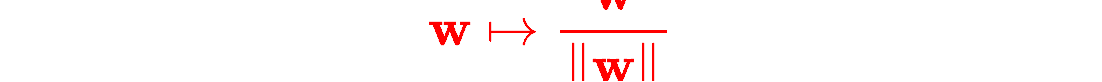 <mxfile version="22.1.3" type="github">
  <diagram name="Page-1" id="K1GpD0jHCVneVQ49ujit">
    <mxGraphModel dx="1434" dy="827" grid="1" gridSize="10" guides="1" tooltips="1" connect="1" arrows="1" fold="1" page="1" pageScale="1" pageWidth="3200" pageHeight="5500" math="1" shadow="0">
      <root>
        <mxCell id="0" />
        <mxCell id="1" parent="0" />
        <mxCell id="fjXa_s0DuYJZLokakyRY-1" value="&lt;font style=&quot;font-size: 22px;&quot; color=&quot;#ff0000&quot;&gt;$$\textbf{w} \mapsto \dfrac{\textbf{w}}{\|\textbf{w}\| }$$&lt;/font&gt;" style="text;html=1;align=center;verticalAlign=middle;resizable=0;points=[];autosize=1;strokeColor=none;fillColor=none;" vertex="1" parent="1">
          <mxGeometry x="630" y="723" width="550" height="40" as="geometry" />
        </mxCell>
      </root>
    </mxGraphModel>
  </diagram>
</mxfile>
